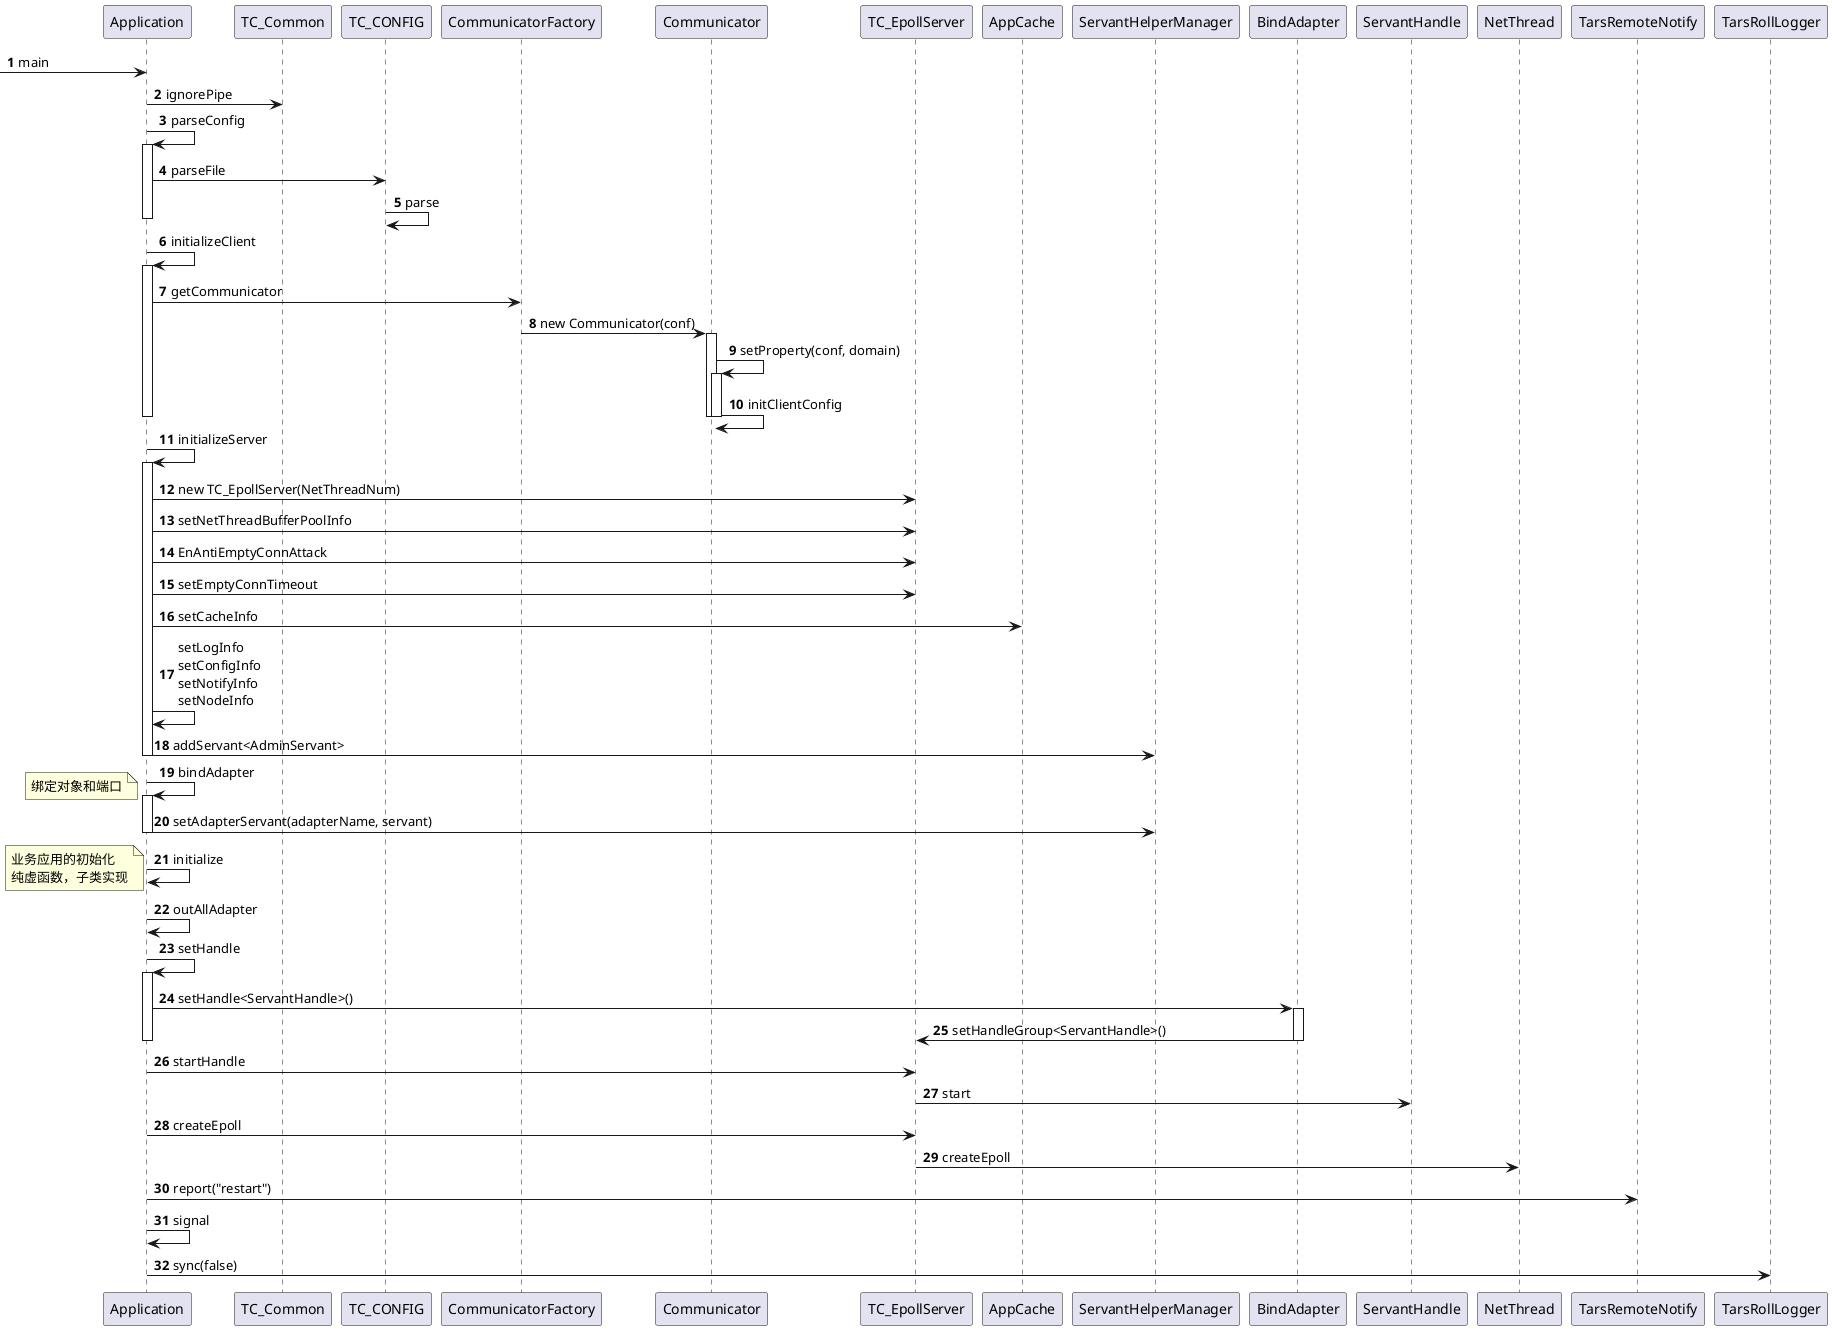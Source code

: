 @startuml
autonumber

[-> Application: main

Application -> TC_Common:ignorePipe
Application -> Application:parseConfig
activate Application
Application -> TC_CONFIG:parseFile
TC_CONFIG -> TC_CONFIG:parse
deactivate Application

Application -> Application:initializeClient
activate Application
Application -> CommunicatorFactory:getCommunicator
CommunicatorFactory -> Communicator: new Communicator(conf)
activate Communicator
Communicator -> Communicator: setProperty(conf, domain)
activate Communicator
Communicator -> Communicator: initClientConfig
deactivate Communicator
deactivate Communicator
deactivate Application

Application -> Application:initializeServer
activate Application
Application -> TC_EpollServer:new TC_EpollServer(NetThreadNum)
Application -> TC_EpollServer:setNetThreadBufferPoolInfo
Application -> TC_EpollServer:EnAntiEmptyConnAttack
Application -> TC_EpollServer:setEmptyConnTimeout
Application -> AppCache:setCacheInfo
Application -> Application:setLogInfo\nsetConfigInfo\nsetNotifyInfo\nsetNodeInfo
Application -> ServantHelperManager:addServant<AdminServant>
deactivate Application

Application -> Application:bindAdapter
note left:绑定对象和端口
activate Application
Application -> ServantHelperManager:setAdapterServant(adapterName, servant)
deactivate Application

Application -> Application:initialize
note left
业务应用的初始化
纯虚函数，子类实现
end note

Application -> Application:outAllAdapter
Application -> Application:setHandle
activate Application
Application -> BindAdapter:setHandle<ServantHandle>()
activate BindAdapter
BindAdapter -> TC_EpollServer:setHandleGroup<ServantHandle>()
deactivate BindAdapter
deactivate Application

Application -> TC_EpollServer:startHandle
TC_EpollServer -> ServantHandle:start

Application -> TC_EpollServer:createEpoll
TC_EpollServer -> NetThread:createEpoll

Application -> TarsRemoteNotify:report("restart")
Application -> Application:signal
Application -> TarsRollLogger:sync(false)


@enduml